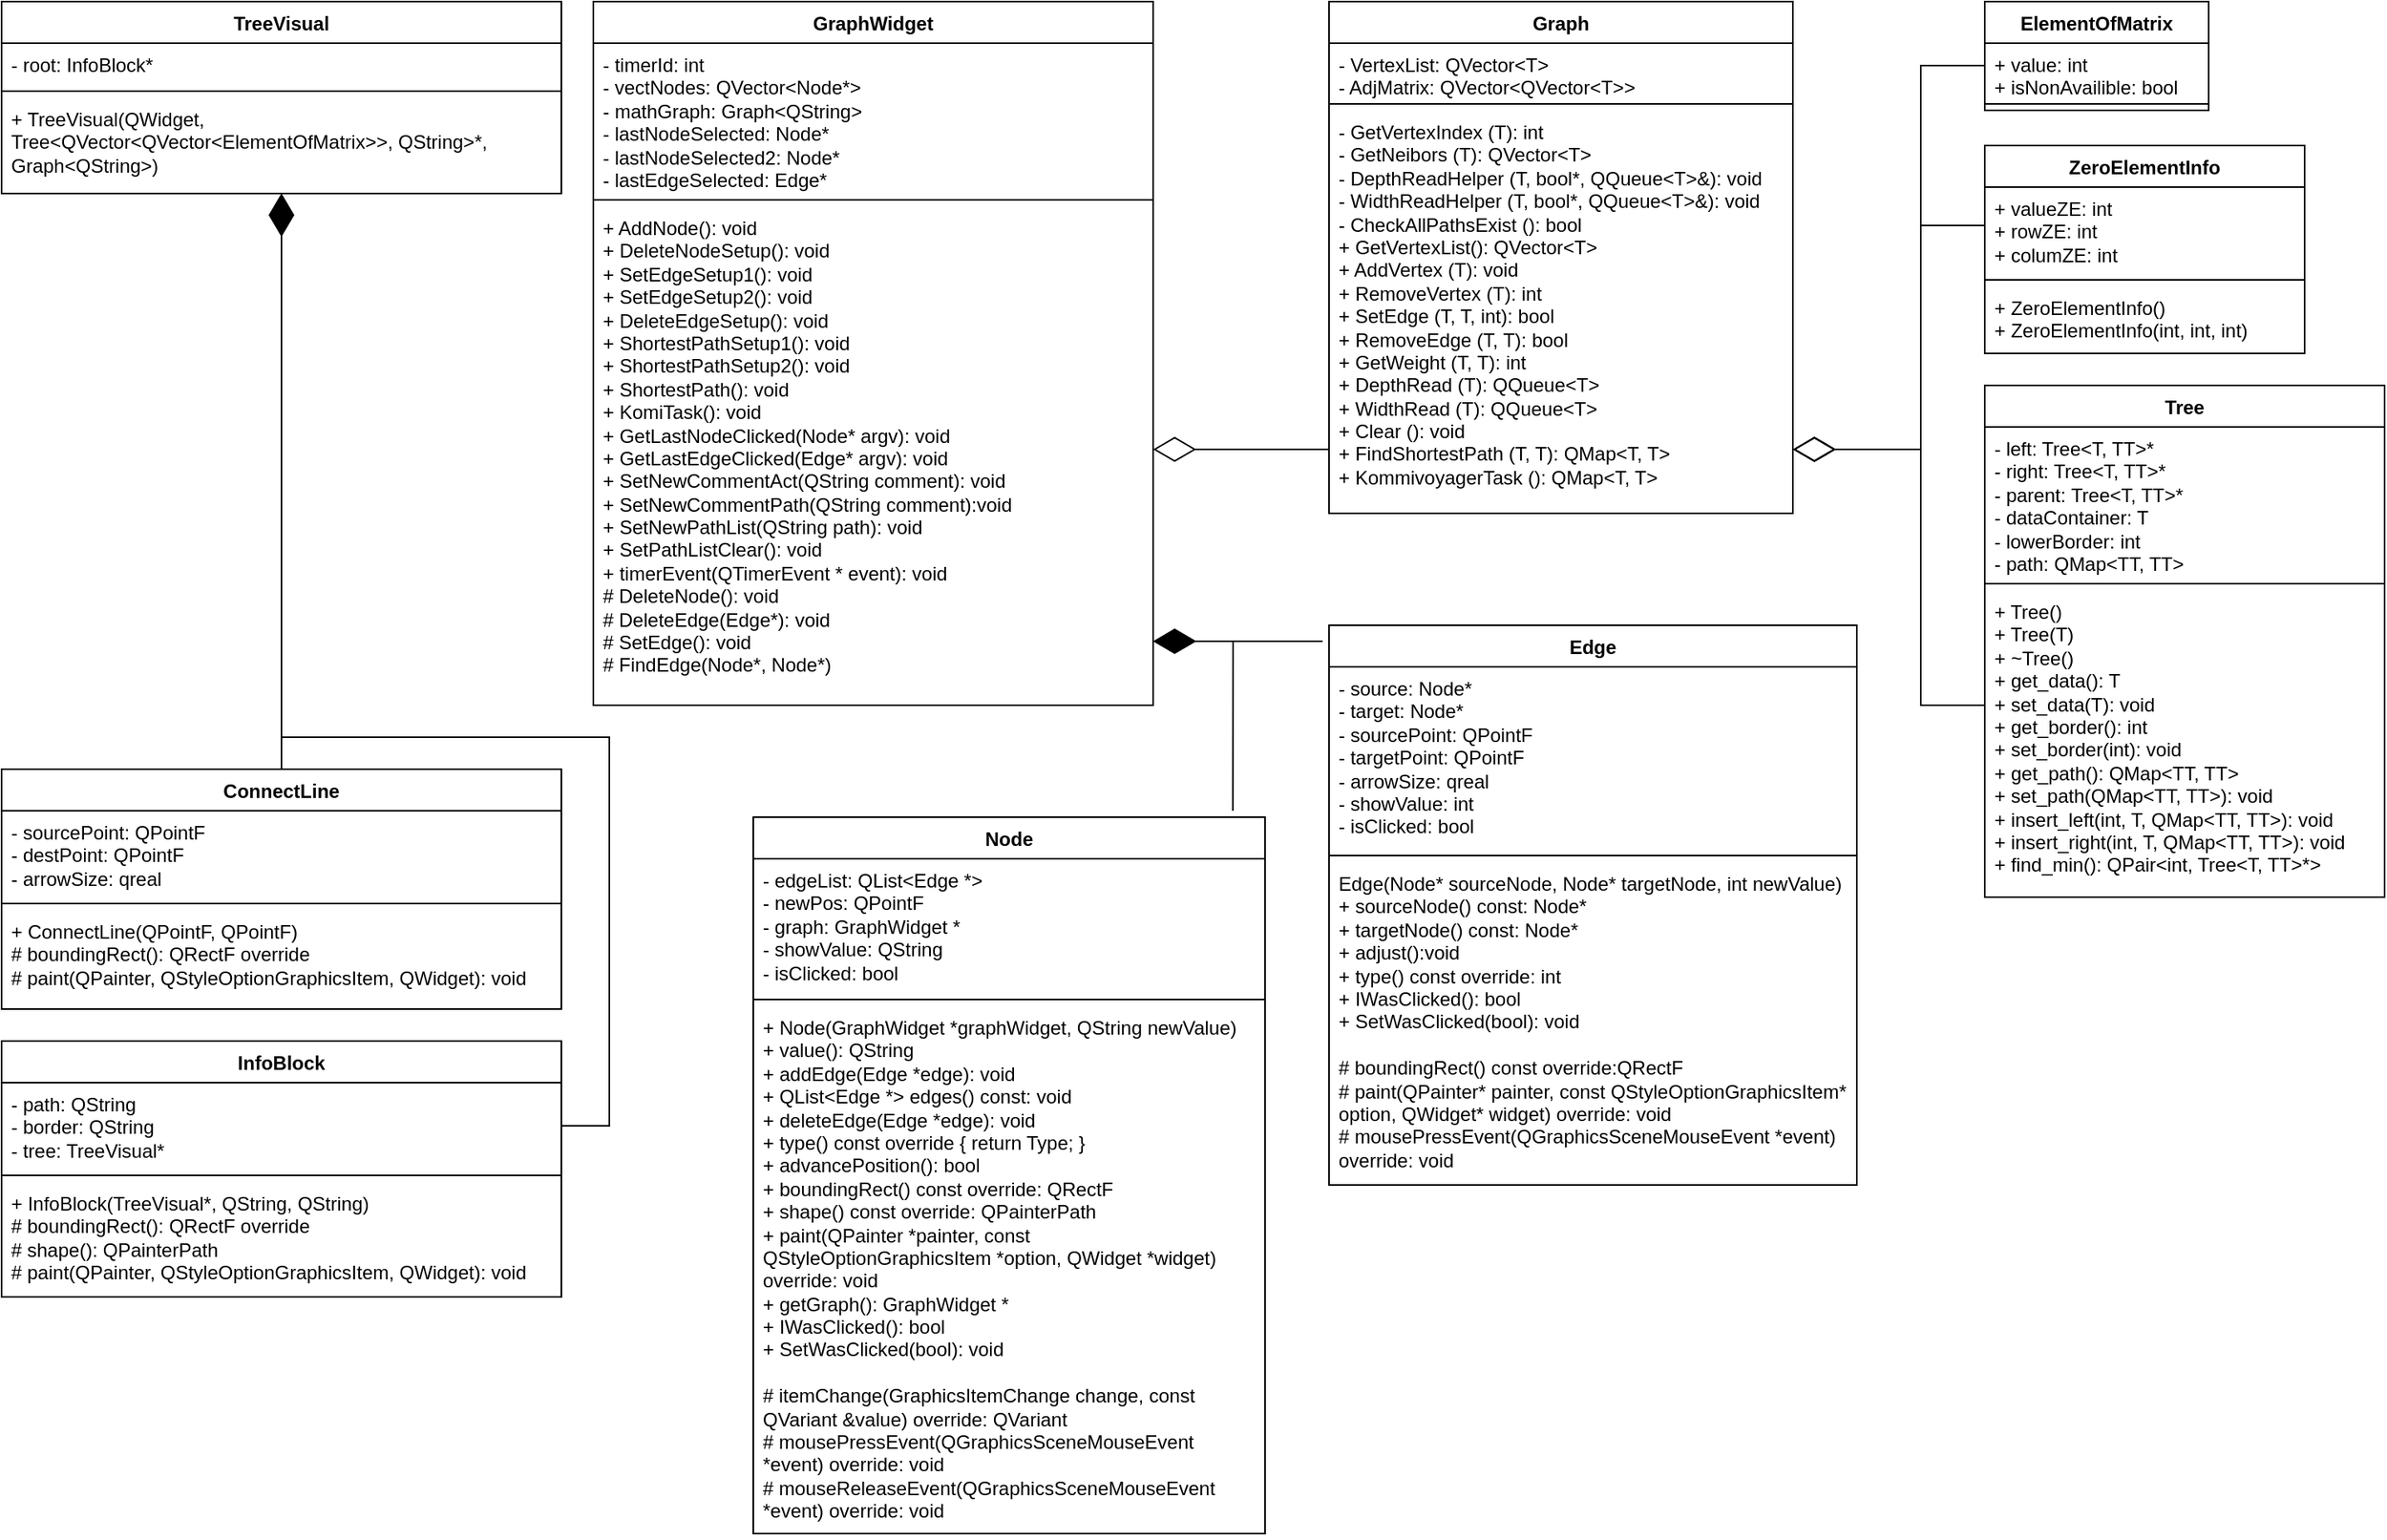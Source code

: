 <mxfile version="24.4.0" type="device">
  <diagram name="Страница — 1" id="s4mWriT41Jr-JxMLOOjL">
    <mxGraphModel dx="1876" dy="1856" grid="1" gridSize="10" guides="1" tooltips="1" connect="1" arrows="1" fold="1" page="1" pageScale="1" pageWidth="827" pageHeight="1169" math="0" shadow="0">
      <root>
        <mxCell id="0" />
        <mxCell id="1" parent="0" />
        <mxCell id="FIvrHqPwgJ9G6CmQn5tY-2" value="Tree" style="swimlane;fontStyle=1;align=center;verticalAlign=top;childLayout=stackLayout;horizontal=1;startSize=26;horizontalStack=0;resizeParent=1;resizeParentMax=0;resizeLast=0;collapsible=1;marginBottom=0;whiteSpace=wrap;html=1;" parent="1" vertex="1">
          <mxGeometry x="440" y="280" width="250" height="320" as="geometry" />
        </mxCell>
        <mxCell id="FIvrHqPwgJ9G6CmQn5tY-3" value="- left: Tree&amp;lt;T, TT&amp;gt;*&lt;div&gt;- right: Tree&amp;lt;T, TT&amp;gt;*&lt;/div&gt;&lt;div&gt;- parent:&amp;nbsp;Tree&amp;lt;T, TT&amp;gt;*&lt;/div&gt;&lt;div&gt;- dataContainer: T&lt;/div&gt;&lt;div&gt;- lowerBorder: int&lt;/div&gt;&lt;div&gt;- path: QMap&amp;lt;TT, TT&amp;gt;&lt;/div&gt;" style="text;strokeColor=none;fillColor=none;align=left;verticalAlign=top;spacingLeft=4;spacingRight=4;overflow=hidden;rotatable=0;points=[[0,0.5],[1,0.5]];portConstraint=eastwest;whiteSpace=wrap;html=1;" parent="FIvrHqPwgJ9G6CmQn5tY-2" vertex="1">
          <mxGeometry y="26" width="250" height="94" as="geometry" />
        </mxCell>
        <mxCell id="FIvrHqPwgJ9G6CmQn5tY-4" value="" style="line;strokeWidth=1;fillColor=none;align=left;verticalAlign=middle;spacingTop=-1;spacingLeft=3;spacingRight=3;rotatable=0;labelPosition=right;points=[];portConstraint=eastwest;strokeColor=inherit;" parent="FIvrHqPwgJ9G6CmQn5tY-2" vertex="1">
          <mxGeometry y="120" width="250" height="8" as="geometry" />
        </mxCell>
        <mxCell id="FIvrHqPwgJ9G6CmQn5tY-5" value="&lt;div&gt;+ Tree()&lt;/div&gt;&lt;div&gt;+ Tree(T)&lt;/div&gt;&lt;div&gt;+ ~Tree()&lt;/div&gt;&lt;div&gt;+ get_data(): T&lt;/div&gt;&lt;div&gt;+  set_data(T): void&lt;/div&gt;&lt;div&gt;+ get_border(): int&lt;/div&gt;&lt;div&gt;+ set_border(int): void&lt;/div&gt;&lt;div&gt;+ get_path(): QMap&amp;lt;TT, TT&amp;gt;&lt;/div&gt;&lt;div&gt;+ set_path(&lt;span style=&quot;background-color: initial;&quot;&gt;QMap&amp;lt;TT, TT&amp;gt;): void&lt;/span&gt;&lt;/div&gt;&lt;div&gt;&lt;span style=&quot;background-color: initial;&quot;&gt;+ insert_left(int, T,&amp;nbsp;&lt;/span&gt;&lt;span style=&quot;background-color: initial;&quot;&gt;QMap&amp;lt;TT, TT&amp;gt;): void&lt;/span&gt;&lt;/div&gt;&lt;div&gt;&lt;span style=&quot;background-color: initial;&quot;&gt;+&amp;nbsp;&lt;/span&gt;&lt;span style=&quot;background-color: initial;&quot;&gt;insert_right(int, T,&amp;nbsp;&lt;/span&gt;&lt;span style=&quot;background-color: initial;&quot;&gt;QMap&amp;lt;TT, TT&amp;gt;): void&lt;/span&gt;&lt;/div&gt;&lt;div&gt;+ find_min(): QPair&amp;lt;int, Tree&amp;lt;T, TT&amp;gt;*&amp;gt;&lt;/div&gt;&lt;div&gt;&lt;br&gt;&lt;/div&gt;" style="text;strokeColor=none;fillColor=none;align=left;verticalAlign=top;spacingLeft=4;spacingRight=4;overflow=hidden;rotatable=0;points=[[0,0.5],[1,0.5]];portConstraint=eastwest;whiteSpace=wrap;html=1;" parent="FIvrHqPwgJ9G6CmQn5tY-2" vertex="1">
          <mxGeometry y="128" width="250" height="192" as="geometry" />
        </mxCell>
        <mxCell id="r9i-qILRrGlxPu_Ze3Nb-1" value="ElementOfMatrix" style="swimlane;fontStyle=1;align=center;verticalAlign=top;childLayout=stackLayout;horizontal=1;startSize=26;horizontalStack=0;resizeParent=1;resizeParentMax=0;resizeLast=0;collapsible=1;marginBottom=0;whiteSpace=wrap;html=1;" parent="1" vertex="1">
          <mxGeometry x="440" y="40" width="140" height="68" as="geometry" />
        </mxCell>
        <mxCell id="r9i-qILRrGlxPu_Ze3Nb-2" value="+ value: int&lt;div&gt;+ isNonAvailible: bool&lt;/div&gt;" style="text;strokeColor=none;fillColor=none;align=left;verticalAlign=top;spacingLeft=4;spacingRight=4;overflow=hidden;rotatable=0;points=[[0,0.5],[1,0.5]];portConstraint=eastwest;whiteSpace=wrap;html=1;" parent="r9i-qILRrGlxPu_Ze3Nb-1" vertex="1">
          <mxGeometry y="26" width="140" height="34" as="geometry" />
        </mxCell>
        <mxCell id="r9i-qILRrGlxPu_Ze3Nb-3" value="" style="line;strokeWidth=1;fillColor=none;align=left;verticalAlign=middle;spacingTop=-1;spacingLeft=3;spacingRight=3;rotatable=0;labelPosition=right;points=[];portConstraint=eastwest;strokeColor=inherit;" parent="r9i-qILRrGlxPu_Ze3Nb-1" vertex="1">
          <mxGeometry y="60" width="140" height="8" as="geometry" />
        </mxCell>
        <mxCell id="r9i-qILRrGlxPu_Ze3Nb-5" value="ZeroElementInfo" style="swimlane;fontStyle=1;align=center;verticalAlign=top;childLayout=stackLayout;horizontal=1;startSize=26;horizontalStack=0;resizeParent=1;resizeParentMax=0;resizeLast=0;collapsible=1;marginBottom=0;whiteSpace=wrap;html=1;" parent="1" vertex="1">
          <mxGeometry x="440" y="130" width="200" height="130" as="geometry" />
        </mxCell>
        <mxCell id="r9i-qILRrGlxPu_Ze3Nb-6" value="+ valueZE: int&lt;div&gt;+ rowZE: int&lt;/div&gt;&lt;div&gt;+ columZE: int&lt;/div&gt;" style="text;strokeColor=none;fillColor=none;align=left;verticalAlign=top;spacingLeft=4;spacingRight=4;overflow=hidden;rotatable=0;points=[[0,0.5],[1,0.5]];portConstraint=eastwest;whiteSpace=wrap;html=1;" parent="r9i-qILRrGlxPu_Ze3Nb-5" vertex="1">
          <mxGeometry y="26" width="200" height="54" as="geometry" />
        </mxCell>
        <mxCell id="r9i-qILRrGlxPu_Ze3Nb-7" value="" style="line;strokeWidth=1;fillColor=none;align=left;verticalAlign=middle;spacingTop=-1;spacingLeft=3;spacingRight=3;rotatable=0;labelPosition=right;points=[];portConstraint=eastwest;strokeColor=inherit;" parent="r9i-qILRrGlxPu_Ze3Nb-5" vertex="1">
          <mxGeometry y="80" width="200" height="8" as="geometry" />
        </mxCell>
        <mxCell id="r9i-qILRrGlxPu_Ze3Nb-8" value="+ ZeroElementInfo()&lt;div&gt;+ ZeroElementInfo(int, int, int)&lt;br&gt;&lt;/div&gt;" style="text;strokeColor=none;fillColor=none;align=left;verticalAlign=top;spacingLeft=4;spacingRight=4;overflow=hidden;rotatable=0;points=[[0,0.5],[1,0.5]];portConstraint=eastwest;whiteSpace=wrap;html=1;" parent="r9i-qILRrGlxPu_Ze3Nb-5" vertex="1">
          <mxGeometry y="88" width="200" height="42" as="geometry" />
        </mxCell>
        <mxCell id="r9i-qILRrGlxPu_Ze3Nb-9" value="Graph" style="swimlane;fontStyle=1;align=center;verticalAlign=top;childLayout=stackLayout;horizontal=1;startSize=26;horizontalStack=0;resizeParent=1;resizeParentMax=0;resizeLast=0;collapsible=1;marginBottom=0;whiteSpace=wrap;html=1;" parent="1" vertex="1">
          <mxGeometry x="30" y="40" width="290" height="320" as="geometry" />
        </mxCell>
        <mxCell id="r9i-qILRrGlxPu_Ze3Nb-10" value="- VertexList: QVector&amp;lt;T&amp;gt;&lt;div&gt;- AdjMatrix:&amp;nbsp;&lt;span style=&quot;background-color: initial;&quot;&gt;QVector&amp;lt;&lt;/span&gt;QVector&amp;lt;T&amp;gt;&lt;span style=&quot;background-color: initial;&quot;&gt;&amp;gt;&lt;/span&gt;&lt;/div&gt;" style="text;strokeColor=none;fillColor=none;align=left;verticalAlign=top;spacingLeft=4;spacingRight=4;overflow=hidden;rotatable=0;points=[[0,0.5],[1,0.5]];portConstraint=eastwest;whiteSpace=wrap;html=1;" parent="r9i-qILRrGlxPu_Ze3Nb-9" vertex="1">
          <mxGeometry y="26" width="290" height="34" as="geometry" />
        </mxCell>
        <mxCell id="r9i-qILRrGlxPu_Ze3Nb-11" value="" style="line;strokeWidth=1;fillColor=none;align=left;verticalAlign=middle;spacingTop=-1;spacingLeft=3;spacingRight=3;rotatable=0;labelPosition=right;points=[];portConstraint=eastwest;strokeColor=inherit;" parent="r9i-qILRrGlxPu_Ze3Nb-9" vertex="1">
          <mxGeometry y="60" width="290" height="8" as="geometry" />
        </mxCell>
        <mxCell id="r9i-qILRrGlxPu_Ze3Nb-12" value="- GetVertexIndex (T): int&lt;div&gt;- GetNeibors (T):&amp;nbsp;&lt;span style=&quot;background-color: initial;&quot;&gt;QVector&amp;lt;T&amp;gt;&lt;/span&gt;&lt;/div&gt;&lt;div&gt;&lt;span style=&quot;background-color: initial;&quot;&gt;- DepthReadHelper (T, bool*, QQueue&amp;lt;T&amp;gt;&amp;amp;): void&lt;/span&gt;&lt;/div&gt;&lt;div&gt;- WidthReadHelper (T, bool*, QQueue&amp;lt;T&amp;gt;&amp;amp;): void&lt;span style=&quot;background-color: initial;&quot;&gt;&lt;br&gt;&lt;/span&gt;&lt;/div&gt;&lt;div&gt;- CheckAllPathsExist (): bool&lt;/div&gt;&lt;div&gt;+ GetVertexList(): QVector&amp;lt;T&amp;gt;&lt;/div&gt;&lt;div&gt;+ AddVertex (T): void&lt;/div&gt;&lt;div&gt;+ RemoveVertex (T): int&lt;/div&gt;&lt;div&gt;+ SetEdge (T, T, int): bool&lt;/div&gt;&lt;div&gt;+ RemoveEdge (T, T): bool&lt;/div&gt;&lt;div&gt;+ GetWeight (T, T): int&lt;/div&gt;&lt;div&gt;+ DepthRead (T): QQueue&amp;lt;T&amp;gt;&lt;/div&gt;&lt;div&gt;+ WidthRead (T): QQueue&amp;lt;T&amp;gt;&lt;br&gt;&lt;/div&gt;&lt;div&gt;+ Clear (): void&lt;/div&gt;&lt;div&gt;+ FindShortestPath (T, T): QMap&amp;lt;T, T&amp;gt;&lt;/div&gt;&lt;div&gt;+ KommivoyagerTask (): QMap&amp;lt;T, T&amp;gt;&lt;/div&gt;" style="text;strokeColor=none;fillColor=none;align=left;verticalAlign=top;spacingLeft=4;spacingRight=4;overflow=hidden;rotatable=0;points=[[0,0.5],[1,0.5]];portConstraint=eastwest;whiteSpace=wrap;html=1;" parent="r9i-qILRrGlxPu_Ze3Nb-9" vertex="1">
          <mxGeometry y="68" width="290" height="252" as="geometry" />
        </mxCell>
        <mxCell id="r9i-qILRrGlxPu_Ze3Nb-13" value="" style="endArrow=diamondThin;endFill=0;endSize=24;html=1;rounded=0;" parent="1" edge="1">
          <mxGeometry width="160" relative="1" as="geometry">
            <mxPoint x="440" y="480" as="sourcePoint" />
            <mxPoint x="320" y="320" as="targetPoint" />
            <Array as="points">
              <mxPoint x="400" y="480" />
              <mxPoint x="400" y="320" />
            </Array>
          </mxGeometry>
        </mxCell>
        <mxCell id="r9i-qILRrGlxPu_Ze3Nb-14" value="" style="endArrow=diamondThin;endFill=0;endSize=24;html=1;rounded=0;" parent="1" edge="1">
          <mxGeometry width="160" relative="1" as="geometry">
            <mxPoint x="440" y="80" as="sourcePoint" />
            <mxPoint x="320" y="320" as="targetPoint" />
            <Array as="points">
              <mxPoint x="400" y="80" />
              <mxPoint x="400" y="320" />
            </Array>
          </mxGeometry>
        </mxCell>
        <mxCell id="r9i-qILRrGlxPu_Ze3Nb-15" value="" style="endArrow=diamondThin;endFill=0;endSize=24;html=1;rounded=0;" parent="1" edge="1">
          <mxGeometry width="160" relative="1" as="geometry">
            <mxPoint x="440" y="180" as="sourcePoint" />
            <mxPoint x="320" y="320" as="targetPoint" />
            <Array as="points">
              <mxPoint x="400" y="180" />
              <mxPoint x="400" y="320" />
            </Array>
          </mxGeometry>
        </mxCell>
        <mxCell id="rAuvjmtn8nxKWLp0ejE8-1" value="GraphWidget" style="swimlane;fontStyle=1;align=center;verticalAlign=top;childLayout=stackLayout;horizontal=1;startSize=26;horizontalStack=0;resizeParent=1;resizeParentMax=0;resizeLast=0;collapsible=1;marginBottom=0;whiteSpace=wrap;html=1;" parent="1" vertex="1">
          <mxGeometry x="-430" y="40" width="350" height="440" as="geometry" />
        </mxCell>
        <mxCell id="rAuvjmtn8nxKWLp0ejE8-2" value="- timerId: int&lt;div&gt;- vectNodes: QVector&amp;lt;Node*&amp;gt;&lt;/div&gt;&lt;div&gt;- mathGraph: Graph&amp;lt;QString&amp;gt;&lt;/div&gt;&lt;div&gt;- lastNodeSelected: Node*&lt;/div&gt;&lt;div&gt;- lastNodeSelected2: Node*&lt;br&gt;&lt;/div&gt;&lt;div&gt;- lastEdgeSelected: Edge*&lt;br&gt;&lt;/div&gt;" style="text;strokeColor=none;fillColor=none;align=left;verticalAlign=top;spacingLeft=4;spacingRight=4;overflow=hidden;rotatable=0;points=[[0,0.5],[1,0.5]];portConstraint=eastwest;whiteSpace=wrap;html=1;" parent="rAuvjmtn8nxKWLp0ejE8-1" vertex="1">
          <mxGeometry y="26" width="350" height="94" as="geometry" />
        </mxCell>
        <mxCell id="rAuvjmtn8nxKWLp0ejE8-3" value="" style="line;strokeWidth=1;fillColor=none;align=left;verticalAlign=middle;spacingTop=-1;spacingLeft=3;spacingRight=3;rotatable=0;labelPosition=right;points=[];portConstraint=eastwest;strokeColor=inherit;" parent="rAuvjmtn8nxKWLp0ejE8-1" vertex="1">
          <mxGeometry y="120" width="350" height="8" as="geometry" />
        </mxCell>
        <mxCell id="rAuvjmtn8nxKWLp0ejE8-4" value="&lt;pre style=&quot;margin-top: 0px; margin-bottom: 0px;&quot;&gt;&lt;font face=&quot;Helvetica&quot;&gt;+ AddNode(): void&lt;/font&gt;&lt;/pre&gt;&lt;pre style=&quot;margin-top: 0px; margin-bottom: 0px;&quot;&gt;&lt;font face=&quot;Helvetica&quot;&gt;+ DeleteNodeSetup(): void&lt;/font&gt;&lt;/pre&gt;&lt;pre style=&quot;margin-top: 0px; margin-bottom: 0px;&quot;&gt;&lt;span style=&quot;font-family: Helvetica; background-color: initial; white-space: normal;&quot;&gt;+ SetEdgeSetup1()&lt;/span&gt;&lt;font face=&quot;Helvetica&quot;&gt;&lt;span style=&quot;white-space: normal;&quot;&gt;: void&lt;/span&gt;&lt;/font&gt;&lt;br&gt;&lt;/pre&gt;&lt;pre style=&quot;margin-top: 0px; margin-bottom: 0px;&quot;&gt;&lt;span style=&quot;font-family: Helvetica; background-color: initial; white-space: normal;&quot;&gt;+ SetEdgeSetup2()&lt;/span&gt;&lt;font face=&quot;Helvetica&quot;&gt;&lt;span style=&quot;white-space: normal;&quot;&gt;: void&lt;/span&gt;&lt;/font&gt;&lt;br&gt;&lt;/pre&gt;&lt;pre style=&quot;margin-top: 0px; margin-bottom: 0px;&quot;&gt;&lt;span style=&quot;font-family: Helvetica; background-color: initial; white-space: normal;&quot;&gt;+ DeleteEdgeSetup()&lt;/span&gt;&lt;font face=&quot;Helvetica&quot;&gt;&lt;span style=&quot;white-space: normal;&quot;&gt;: void&lt;/span&gt;&lt;/font&gt;&lt;br&gt;&lt;/pre&gt;&lt;pre style=&quot;margin-top: 0px; margin-bottom: 0px;&quot;&gt;&lt;span style=&quot;font-family: Helvetica; background-color: initial; white-space: normal;&quot;&gt;+ ShortestPathSetup1()&lt;/span&gt;&lt;font face=&quot;Helvetica&quot;&gt;&lt;span style=&quot;white-space: normal;&quot;&gt;: void&lt;/span&gt;&lt;/font&gt;&lt;br&gt;&lt;/pre&gt;&lt;pre style=&quot;margin-top: 0px; margin-bottom: 0px;&quot;&gt;&lt;span style=&quot;font-family: Helvetica; background-color: initial; white-space: normal;&quot;&gt;+ ShortestPathSetup2()&lt;/span&gt;&lt;font face=&quot;Helvetica&quot;&gt;&lt;span style=&quot;white-space: normal;&quot;&gt;: void&lt;/span&gt;&lt;/font&gt;&lt;br&gt;&lt;/pre&gt;&lt;pre style=&quot;margin-top: 0px; margin-bottom: 0px;&quot;&gt;&lt;span style=&quot;font-family: Helvetica; background-color: initial; white-space: normal;&quot;&gt;+ ShortestPath()&lt;/span&gt;&lt;font face=&quot;Helvetica&quot;&gt;&lt;span style=&quot;white-space: normal;&quot;&gt;: void&lt;/span&gt;&lt;/font&gt;&lt;br&gt;&lt;/pre&gt;&lt;pre style=&quot;margin-top: 0px; margin-bottom: 0px;&quot;&gt;&lt;span style=&quot;font-family: Helvetica; background-color: initial; white-space: normal;&quot;&gt;+ KomiTask()&lt;/span&gt;&lt;font face=&quot;Helvetica&quot;&gt;&lt;span style=&quot;white-space: normal;&quot;&gt;: void&lt;/span&gt;&lt;/font&gt;&lt;br&gt;&lt;/pre&gt;&lt;pre style=&quot;margin-top: 0px; margin-bottom: 0px;&quot;&gt;&lt;span style=&quot;font-family: Helvetica; background-color: initial; white-space: normal;&quot;&gt;+ GetLastNodeClicked(Node* argv)&lt;/span&gt;&lt;font face=&quot;Helvetica&quot;&gt;&lt;span style=&quot;white-space: normal;&quot;&gt;: void&lt;/span&gt;&lt;/font&gt;&lt;br&gt;&lt;/pre&gt;&lt;pre style=&quot;margin-top: 0px; margin-bottom: 0px;&quot;&gt;&lt;span style=&quot;font-family: Helvetica; background-color: initial; white-space: normal;&quot;&gt;+ GetLastEdgeClicked(Edge* argv)&lt;/span&gt;&lt;font face=&quot;Helvetica&quot;&gt;&lt;span style=&quot;white-space: normal;&quot;&gt;: void&lt;/span&gt;&lt;/font&gt;&lt;br&gt;&lt;/pre&gt;&lt;pre style=&quot;margin-top: 0px; margin-bottom: 0px;&quot;&gt;&lt;span style=&quot;font-family: Helvetica; white-space: normal;&quot;&gt;+ SetNewCommentAct(QString comment): void&lt;/span&gt;&lt;pre style=&quot;font-family: Helvetica; margin-top: 0px; margin-bottom: 0px;&quot;&gt;&lt;span style=&quot;white-space: normal; font-family: Helvetica; background-color: initial;&quot;&gt;+ SetNewCommentPath(QString comment):void&lt;/span&gt;&lt;br&gt;&lt;/pre&gt;&lt;pre style=&quot;font-family: Helvetica; margin-top: 0px; margin-bottom: 0px;&quot;&gt;&lt;span style=&quot;white-space: normal; font-family: Helvetica; background-color: initial;&quot;&gt;+ SetNewPathList(QString path): void&lt;/span&gt;&lt;br&gt;&lt;/pre&gt;&lt;pre style=&quot;font-family: Helvetica; margin-top: 0px; margin-bottom: 0px;&quot;&gt;&lt;span style=&quot;white-space: normal; font-family: Helvetica; background-color: initial;&quot;&gt;+ SetPathListClear(): void&lt;/span&gt;&lt;/pre&gt;&lt;pre style=&quot;font-family: Helvetica; margin-top: 0px; margin-bottom: 0px;&quot;&gt;&lt;span style=&quot;white-space: normal; font-family: Helvetica; background-color: initial;&quot;&gt;+ timerEvent(QTimerEvent * event): void&lt;/span&gt;&lt;/pre&gt;&lt;pre style=&quot;margin-top: 0px; margin-bottom: 0px; font-family: Helvetica;&quot;&gt;&lt;span style=&quot;white-space: normal; font-family: Helvetica; background-color: initial;&quot;&gt;# DeleteNode()&lt;/span&gt;: void&lt;/pre&gt;&lt;pre style=&quot;margin-top: 0px; margin-bottom: 0px; font-family: Helvetica;&quot;&gt;# DeleteEdge(Edge*): void&lt;/pre&gt;&lt;pre style=&quot;margin-top: 0px; margin-bottom: 0px; font-family: Helvetica;&quot;&gt;# SetEdge(): void&lt;/pre&gt;&lt;pre style=&quot;margin-top: 0px; margin-bottom: 0px; font-family: Helvetica;&quot;&gt;# FindEdge(Node*, Node*)&lt;/pre&gt;&lt;/pre&gt;" style="text;strokeColor=none;fillColor=none;align=left;verticalAlign=top;spacingLeft=4;spacingRight=4;overflow=hidden;rotatable=0;points=[[0,0.5],[1,0.5]];portConstraint=eastwest;whiteSpace=wrap;html=1;" parent="rAuvjmtn8nxKWLp0ejE8-1" vertex="1">
          <mxGeometry y="128" width="350" height="312" as="geometry" />
        </mxCell>
        <mxCell id="Xac4g-NnE6dDtmWLolb--1" value="Edge" style="swimlane;fontStyle=1;align=center;verticalAlign=top;childLayout=stackLayout;horizontal=1;startSize=26;horizontalStack=0;resizeParent=1;resizeParentMax=0;resizeLast=0;collapsible=1;marginBottom=0;whiteSpace=wrap;html=1;" parent="1" vertex="1">
          <mxGeometry x="30" y="430" width="330" height="350" as="geometry" />
        </mxCell>
        <mxCell id="Xac4g-NnE6dDtmWLolb--2" value="&lt;div&gt;- source:&amp;nbsp;&lt;span style=&quot;background-color: initial;&quot;&gt;Node*&lt;/span&gt;&lt;span style=&quot;background-color: initial;&quot;&gt;&amp;nbsp;&lt;/span&gt;&lt;/div&gt;&lt;div&gt;- target&lt;span style=&quot;background-color: initial;&quot;&gt;:&amp;nbsp;&lt;/span&gt;&lt;span style=&quot;background-color: initial;&quot;&gt;Node*&lt;/span&gt;&lt;span style=&quot;background-color: initial;&quot;&gt;&amp;nbsp;&lt;/span&gt;&lt;/div&gt;&lt;div&gt;- sourcePoint:&amp;nbsp;&lt;span style=&quot;background-color: initial;&quot;&gt;QPointF&lt;/span&gt;&lt;/div&gt;&lt;div&gt;- targetPoint&lt;span style=&quot;background-color: initial;&quot;&gt;:&amp;nbsp;&lt;/span&gt;&lt;span style=&quot;background-color: initial;&quot;&gt;QPointF&lt;/span&gt;&lt;/div&gt;&lt;div&gt;- arrowSize: qreal&lt;/div&gt;&lt;div&gt;- showValue:&amp;nbsp;&lt;span style=&quot;background-color: initial;&quot;&gt;int&lt;/span&gt;&lt;span style=&quot;background-color: initial;&quot;&gt;&amp;nbsp;&lt;/span&gt;&lt;/div&gt;&lt;div&gt;- isClicked:&amp;nbsp;&lt;span style=&quot;background-color: initial;&quot;&gt;bool&lt;/span&gt;&lt;span style=&quot;background-color: initial;&quot;&gt;&amp;nbsp;&lt;/span&gt;&lt;/div&gt;" style="text;strokeColor=none;fillColor=none;align=left;verticalAlign=top;spacingLeft=4;spacingRight=4;overflow=hidden;rotatable=0;points=[[0,0.5],[1,0.5]];portConstraint=eastwest;whiteSpace=wrap;html=1;" parent="Xac4g-NnE6dDtmWLolb--1" vertex="1">
          <mxGeometry y="26" width="330" height="114" as="geometry" />
        </mxCell>
        <mxCell id="Xac4g-NnE6dDtmWLolb--3" value="" style="line;strokeWidth=1;fillColor=none;align=left;verticalAlign=middle;spacingTop=-1;spacingLeft=3;spacingRight=3;rotatable=0;labelPosition=right;points=[];portConstraint=eastwest;strokeColor=inherit;" parent="Xac4g-NnE6dDtmWLolb--1" vertex="1">
          <mxGeometry y="140" width="330" height="8" as="geometry" />
        </mxCell>
        <mxCell id="Xac4g-NnE6dDtmWLolb--4" value="&lt;div&gt;Edge(Node* sourceNode, Node* targetNode, int newValue)&lt;/div&gt;&lt;div&gt;&lt;span style=&quot;background-color: initial;&quot;&gt;+ sourceNode() const:&amp;nbsp;&lt;/span&gt;&lt;span style=&quot;background-color: initial;&quot;&gt;Node*&lt;/span&gt;&lt;br&gt;&lt;/div&gt;&lt;div&gt;+ targetNode() const:&amp;nbsp;&lt;span style=&quot;background-color: initial;&quot;&gt;Node*&lt;/span&gt;&lt;/div&gt;&lt;div&gt;+ adjust():&lt;span style=&quot;background-color: initial;&quot;&gt;void&lt;/span&gt;&lt;/div&gt;&lt;div&gt;+ type() const override:&amp;nbsp;&lt;span style=&quot;background-color: initial;&quot;&gt;int&lt;/span&gt;&lt;/div&gt;&lt;div&gt;+ IWasClicked():&amp;nbsp;&lt;span style=&quot;background-color: initial;&quot;&gt;bool&lt;/span&gt;&lt;/div&gt;&lt;div&gt;+ SetWasClicked(bool):&amp;nbsp;&lt;span style=&quot;background-color: initial;&quot;&gt;void&lt;/span&gt;&lt;/div&gt;&lt;div&gt;&lt;span style=&quot;background-color: initial;&quot;&gt;&lt;br&gt;&lt;/span&gt;&lt;/div&gt;&lt;div&gt;&lt;span style=&quot;background-color: initial;&quot;&gt;&lt;div&gt;# boundingRect() const override:&lt;span style=&quot;background-color: initial;&quot;&gt;QRectF&lt;/span&gt;&lt;/div&gt;&lt;/span&gt;&lt;span style=&quot;background-color: initial;&quot;&gt;&lt;div&gt;# paint(QPainter* painter, const QStyleOptionGraphicsItem* option, QWidget* widget) override:&amp;nbsp;&lt;span style=&quot;background-color: initial;&quot;&gt;void&lt;/span&gt;&lt;/div&gt;&lt;/span&gt;&lt;span style=&quot;background-color: initial;&quot;&gt;&lt;div&gt;# mousePressEvent(QGraphicsSceneMouseEvent *event) override:&amp;nbsp;&lt;span style=&quot;background-color: initial;&quot;&gt;void&lt;/span&gt;&lt;/div&gt;&lt;/span&gt;&lt;/div&gt;" style="text;strokeColor=none;fillColor=none;align=left;verticalAlign=top;spacingLeft=4;spacingRight=4;overflow=hidden;rotatable=0;points=[[0,0.5],[1,0.5]];portConstraint=eastwest;whiteSpace=wrap;html=1;" parent="Xac4g-NnE6dDtmWLolb--1" vertex="1">
          <mxGeometry y="148" width="330" height="202" as="geometry" />
        </mxCell>
        <mxCell id="Xac4g-NnE6dDtmWLolb--5" value="Node" style="swimlane;fontStyle=1;align=center;verticalAlign=top;childLayout=stackLayout;horizontal=1;startSize=26;horizontalStack=0;resizeParent=1;resizeParentMax=0;resizeLast=0;collapsible=1;marginBottom=0;whiteSpace=wrap;html=1;" parent="1" vertex="1">
          <mxGeometry x="-330" y="550" width="320" height="448" as="geometry" />
        </mxCell>
        <mxCell id="Xac4g-NnE6dDtmWLolb--6" value="&lt;div&gt;- edgeList:&amp;nbsp;&lt;span style=&quot;background-color: initial;&quot;&gt;QList&amp;lt;Edge *&amp;gt;&lt;/span&gt;&lt;/div&gt;&lt;div&gt;- newPos:&amp;nbsp;&lt;span style=&quot;background-color: initial;&quot;&gt;QPointF&lt;/span&gt;&lt;/div&gt;&lt;div&gt;&lt;span style=&quot;background-color: initial;&quot;&gt;- graph:&amp;nbsp;&lt;/span&gt;&lt;span style=&quot;background-color: initial;&quot;&gt;GraphWidget *&lt;/span&gt;&lt;/div&gt;&lt;div&gt;&lt;span style=&quot;background-color: initial;&quot;&gt;- showValue:&amp;nbsp;&lt;/span&gt;&lt;span style=&quot;background-color: initial;&quot;&gt;QString&lt;/span&gt;&lt;/div&gt;&lt;div&gt;&lt;span style=&quot;background-color: initial;&quot;&gt;- isClicked:&amp;nbsp;&lt;/span&gt;&lt;span style=&quot;background-color: initial;&quot;&gt;bool&lt;/span&gt;&lt;br&gt;&lt;/div&gt;" style="text;strokeColor=none;fillColor=none;align=left;verticalAlign=top;spacingLeft=4;spacingRight=4;overflow=hidden;rotatable=0;points=[[0,0.5],[1,0.5]];portConstraint=eastwest;whiteSpace=wrap;html=1;" parent="Xac4g-NnE6dDtmWLolb--5" vertex="1">
          <mxGeometry y="26" width="320" height="84" as="geometry" />
        </mxCell>
        <mxCell id="Xac4g-NnE6dDtmWLolb--7" value="" style="line;strokeWidth=1;fillColor=none;align=left;verticalAlign=middle;spacingTop=-1;spacingLeft=3;spacingRight=3;rotatable=0;labelPosition=right;points=[];portConstraint=eastwest;strokeColor=inherit;" parent="Xac4g-NnE6dDtmWLolb--5" vertex="1">
          <mxGeometry y="110" width="320" height="8" as="geometry" />
        </mxCell>
        <mxCell id="Xac4g-NnE6dDtmWLolb--8" value="&lt;div&gt;+ Node(GraphWidget *graphWidget, QString newValue)&lt;/div&gt;&lt;div&gt;+ value():&amp;nbsp;&lt;span style=&quot;background-color: initial;&quot;&gt;QString&lt;/span&gt;&lt;/div&gt;&lt;div&gt;+ addEdge(Edge *edge):&amp;nbsp;&lt;span style=&quot;background-color: initial;&quot;&gt;void&lt;/span&gt;&lt;/div&gt;&lt;div&gt;+ QList&amp;lt;Edge *&amp;gt; edges() const:&amp;nbsp;&lt;span style=&quot;background-color: initial;&quot;&gt;void&lt;/span&gt;&lt;/div&gt;&lt;div&gt;+ deleteEdge(Edge *edge)&lt;span style=&quot;background-color: initial;&quot;&gt;:&amp;nbsp;&lt;/span&gt;&lt;span style=&quot;background-color: initial;&quot;&gt;void&lt;/span&gt;&lt;/div&gt;&lt;div&gt;&lt;span style=&quot;background-color: initial;&quot;&gt;+ type() const override { return Type; }&lt;/span&gt;&lt;/div&gt;&lt;div&gt;+ advancePosition(): bool&lt;/div&gt;&lt;div&gt;+ boundingRect() const override:&amp;nbsp;&lt;span style=&quot;background-color: initial;&quot;&gt;QRectF&lt;/span&gt;&lt;/div&gt;&lt;div&gt;+ shape() const override:&amp;nbsp;&lt;span style=&quot;background-color: initial;&quot;&gt;QPainterPath&lt;/span&gt;&lt;/div&gt;&lt;div&gt;+ paint(QPainter *painter, const QStyleOptionGraphicsItem *option, QWidget *widget) override:&amp;nbsp;&lt;span style=&quot;background-color: initial;&quot;&gt;void&lt;/span&gt;&lt;/div&gt;&lt;div&gt;+ getGraph():&amp;nbsp;&lt;span style=&quot;background-color: initial;&quot;&gt;GraphWidget *&lt;/span&gt;&lt;/div&gt;&lt;div&gt;+ IWasClicked()&lt;span style=&quot;background-color: initial;&quot;&gt;: bool&lt;/span&gt;&lt;/div&gt;&lt;div&gt;+ SetWasClicked(bool)&lt;span style=&quot;background-color: initial;&quot;&gt;:&amp;nbsp;&lt;/span&gt;&lt;span style=&quot;background-color: initial;&quot;&gt;void&lt;/span&gt;&lt;/div&gt;&lt;div&gt;&lt;br&gt;&lt;/div&gt;&lt;div&gt;&lt;div&gt;# itemChange(GraphicsItemChange change, const QVariant &amp;amp;value) override:&amp;nbsp;&lt;span style=&quot;background-color: initial;&quot;&gt;QVariant&lt;/span&gt;&lt;/div&gt;&lt;div&gt;# mousePressEvent(QGraphicsSceneMouseEvent *event) override&lt;span style=&quot;background-color: initial;&quot;&gt;:&amp;nbsp;&lt;/span&gt;&lt;span style=&quot;background-color: initial;&quot;&gt;void&lt;/span&gt;&lt;/div&gt;&lt;div&gt;# mouseReleaseEvent(QGraphicsSceneMouseEvent *event) override&lt;span style=&quot;background-color: initial;&quot;&gt;:&amp;nbsp;&lt;/span&gt;&lt;span style=&quot;background-color: initial;&quot;&gt;void&lt;/span&gt;&lt;/div&gt;&lt;/div&gt;" style="text;strokeColor=none;fillColor=none;align=left;verticalAlign=top;spacingLeft=4;spacingRight=4;overflow=hidden;rotatable=0;points=[[0,0.5],[1,0.5]];portConstraint=eastwest;whiteSpace=wrap;html=1;" parent="Xac4g-NnE6dDtmWLolb--5" vertex="1">
          <mxGeometry y="118" width="320" height="330" as="geometry" />
        </mxCell>
        <mxCell id="Xac4g-NnE6dDtmWLolb--9" value="" style="endArrow=diamondThin;endFill=1;endSize=24;html=1;rounded=0;exitX=0.937;exitY=-0.009;exitDx=0;exitDy=0;exitPerimeter=0;" parent="1" source="Xac4g-NnE6dDtmWLolb--5" edge="1">
          <mxGeometry width="160" relative="1" as="geometry">
            <mxPoint x="-10" y="530" as="sourcePoint" />
            <mxPoint x="-80" y="440" as="targetPoint" />
            <Array as="points">
              <mxPoint x="-30" y="440" />
            </Array>
          </mxGeometry>
        </mxCell>
        <mxCell id="Xac4g-NnE6dDtmWLolb--10" value="" style="endArrow=diamondThin;endFill=1;endSize=24;html=1;rounded=0;" parent="1" edge="1">
          <mxGeometry width="160" relative="1" as="geometry">
            <mxPoint x="26" y="440" as="sourcePoint" />
            <mxPoint x="-80" y="440" as="targetPoint" />
            <Array as="points">
              <mxPoint x="-20" y="440" />
            </Array>
          </mxGeometry>
        </mxCell>
        <mxCell id="Xac4g-NnE6dDtmWLolb--11" value="" style="endArrow=diamondThin;endFill=0;endSize=24;html=1;rounded=0;" parent="1" source="r9i-qILRrGlxPu_Ze3Nb-12" edge="1">
          <mxGeometry width="160" relative="1" as="geometry">
            <mxPoint x="40" y="180" as="sourcePoint" />
            <mxPoint x="-80" y="320" as="targetPoint" />
            <Array as="points">
              <mxPoint x="30" y="320" />
              <mxPoint y="320" />
            </Array>
          </mxGeometry>
        </mxCell>
        <mxCell id="YqzbrkC2DnIm5XyrrQy2-1" value="TreeVisual" style="swimlane;fontStyle=1;align=center;verticalAlign=top;childLayout=stackLayout;horizontal=1;startSize=26;horizontalStack=0;resizeParent=1;resizeParentMax=0;resizeLast=0;collapsible=1;marginBottom=0;whiteSpace=wrap;html=1;" vertex="1" parent="1">
          <mxGeometry x="-800" y="40" width="350" height="120" as="geometry" />
        </mxCell>
        <mxCell id="YqzbrkC2DnIm5XyrrQy2-2" value="- root: InfoBlock*" style="text;strokeColor=none;fillColor=none;align=left;verticalAlign=top;spacingLeft=4;spacingRight=4;overflow=hidden;rotatable=0;points=[[0,0.5],[1,0.5]];portConstraint=eastwest;whiteSpace=wrap;html=1;" vertex="1" parent="YqzbrkC2DnIm5XyrrQy2-1">
          <mxGeometry y="26" width="350" height="26" as="geometry" />
        </mxCell>
        <mxCell id="YqzbrkC2DnIm5XyrrQy2-3" value="" style="line;strokeWidth=1;fillColor=none;align=left;verticalAlign=middle;spacingTop=-1;spacingLeft=3;spacingRight=3;rotatable=0;labelPosition=right;points=[];portConstraint=eastwest;strokeColor=inherit;" vertex="1" parent="YqzbrkC2DnIm5XyrrQy2-1">
          <mxGeometry y="52" width="350" height="8" as="geometry" />
        </mxCell>
        <mxCell id="YqzbrkC2DnIm5XyrrQy2-4" value="+ TreeVisual(QWidget, Tree&amp;lt;QVector&amp;lt;QVector&amp;lt;ElementOfMatrix&amp;gt;&amp;gt;, QString&amp;gt;*, Graph&amp;lt;QString&amp;gt;)" style="text;strokeColor=none;fillColor=none;align=left;verticalAlign=top;spacingLeft=4;spacingRight=4;overflow=hidden;rotatable=0;points=[[0,0.5],[1,0.5]];portConstraint=eastwest;whiteSpace=wrap;html=1;" vertex="1" parent="YqzbrkC2DnIm5XyrrQy2-1">
          <mxGeometry y="60" width="350" height="60" as="geometry" />
        </mxCell>
        <mxCell id="YqzbrkC2DnIm5XyrrQy2-6" value="ConnectLine" style="swimlane;fontStyle=1;align=center;verticalAlign=top;childLayout=stackLayout;horizontal=1;startSize=26;horizontalStack=0;resizeParent=1;resizeParentMax=0;resizeLast=0;collapsible=1;marginBottom=0;whiteSpace=wrap;html=1;" vertex="1" parent="1">
          <mxGeometry x="-800" y="520" width="350" height="150" as="geometry" />
        </mxCell>
        <mxCell id="YqzbrkC2DnIm5XyrrQy2-7" value="- sourcePoint: QPointF&lt;div&gt;- destPoint: QPointF&lt;/div&gt;&lt;div&gt;- arrowSize: qreal&lt;/div&gt;" style="text;strokeColor=none;fillColor=none;align=left;verticalAlign=top;spacingLeft=4;spacingRight=4;overflow=hidden;rotatable=0;points=[[0,0.5],[1,0.5]];portConstraint=eastwest;whiteSpace=wrap;html=1;" vertex="1" parent="YqzbrkC2DnIm5XyrrQy2-6">
          <mxGeometry y="26" width="350" height="54" as="geometry" />
        </mxCell>
        <mxCell id="YqzbrkC2DnIm5XyrrQy2-8" value="" style="line;strokeWidth=1;fillColor=none;align=left;verticalAlign=middle;spacingTop=-1;spacingLeft=3;spacingRight=3;rotatable=0;labelPosition=right;points=[];portConstraint=eastwest;strokeColor=inherit;" vertex="1" parent="YqzbrkC2DnIm5XyrrQy2-6">
          <mxGeometry y="80" width="350" height="8" as="geometry" />
        </mxCell>
        <mxCell id="YqzbrkC2DnIm5XyrrQy2-9" value="+ ConnectLine(QPointF, QPointF)&lt;div&gt;# boundingRect(): QRectF override&lt;/div&gt;&lt;div&gt;# paint(QPainter, QStyleOptionGraphicsItem, QWidget): void&amp;nbsp;&lt;/div&gt;" style="text;strokeColor=none;fillColor=none;align=left;verticalAlign=top;spacingLeft=4;spacingRight=4;overflow=hidden;rotatable=0;points=[[0,0.5],[1,0.5]];portConstraint=eastwest;whiteSpace=wrap;html=1;" vertex="1" parent="YqzbrkC2DnIm5XyrrQy2-6">
          <mxGeometry y="88" width="350" height="62" as="geometry" />
        </mxCell>
        <mxCell id="YqzbrkC2DnIm5XyrrQy2-10" value="InfoBlock" style="swimlane;fontStyle=1;align=center;verticalAlign=top;childLayout=stackLayout;horizontal=1;startSize=26;horizontalStack=0;resizeParent=1;resizeParentMax=0;resizeLast=0;collapsible=1;marginBottom=0;whiteSpace=wrap;html=1;" vertex="1" parent="1">
          <mxGeometry x="-800" y="690" width="350" height="160" as="geometry" />
        </mxCell>
        <mxCell id="YqzbrkC2DnIm5XyrrQy2-11" value="- path: QString&lt;br&gt;&lt;div&gt;- border: QString&lt;/div&gt;&lt;div&gt;- tree: TreeVisual*&lt;/div&gt;" style="text;strokeColor=none;fillColor=none;align=left;verticalAlign=top;spacingLeft=4;spacingRight=4;overflow=hidden;rotatable=0;points=[[0,0.5],[1,0.5]];portConstraint=eastwest;whiteSpace=wrap;html=1;" vertex="1" parent="YqzbrkC2DnIm5XyrrQy2-10">
          <mxGeometry y="26" width="350" height="54" as="geometry" />
        </mxCell>
        <mxCell id="YqzbrkC2DnIm5XyrrQy2-12" value="" style="line;strokeWidth=1;fillColor=none;align=left;verticalAlign=middle;spacingTop=-1;spacingLeft=3;spacingRight=3;rotatable=0;labelPosition=right;points=[];portConstraint=eastwest;strokeColor=inherit;" vertex="1" parent="YqzbrkC2DnIm5XyrrQy2-10">
          <mxGeometry y="80" width="350" height="8" as="geometry" />
        </mxCell>
        <mxCell id="YqzbrkC2DnIm5XyrrQy2-13" value="+ InfoBlock(TreeVisual*, QString, QString)&lt;div&gt;# boundingRect(): QRectF override&lt;/div&gt;&lt;div&gt;# shape(): QPainterPath&lt;/div&gt;&lt;div&gt;# paint(QPainter, QStyleOptionGraphicsItem, QWidget): void&amp;nbsp;&lt;/div&gt;" style="text;strokeColor=none;fillColor=none;align=left;verticalAlign=top;spacingLeft=4;spacingRight=4;overflow=hidden;rotatable=0;points=[[0,0.5],[1,0.5]];portConstraint=eastwest;whiteSpace=wrap;html=1;" vertex="1" parent="YqzbrkC2DnIm5XyrrQy2-10">
          <mxGeometry y="88" width="350" height="72" as="geometry" />
        </mxCell>
        <mxCell id="YqzbrkC2DnIm5XyrrQy2-14" value="" style="endArrow=diamondThin;endFill=1;endSize=24;html=1;rounded=0;" edge="1" parent="1" source="YqzbrkC2DnIm5XyrrQy2-6" target="YqzbrkC2DnIm5XyrrQy2-4">
          <mxGeometry width="160" relative="1" as="geometry">
            <mxPoint x="-469.048" y="330" as="sourcePoint" />
            <mxPoint x="-678" y="250" as="targetPoint" />
            <Array as="points">
              <mxPoint x="-625" y="500" />
            </Array>
          </mxGeometry>
        </mxCell>
        <mxCell id="YqzbrkC2DnIm5XyrrQy2-16" value="" style="endArrow=diamondThin;endFill=1;endSize=24;html=1;rounded=0;exitX=1;exitY=0.5;exitDx=0;exitDy=0;" edge="1" parent="1" source="YqzbrkC2DnIm5XyrrQy2-11" target="YqzbrkC2DnIm5XyrrQy2-4">
          <mxGeometry width="160" relative="1" as="geometry">
            <mxPoint x="-420" y="760.952" as="sourcePoint" />
            <mxPoint x="-615" y="170" as="targetPoint" />
            <Array as="points">
              <mxPoint x="-420" y="743" />
              <mxPoint x="-420" y="500" />
              <mxPoint x="-625" y="500" />
            </Array>
          </mxGeometry>
        </mxCell>
      </root>
    </mxGraphModel>
  </diagram>
</mxfile>
